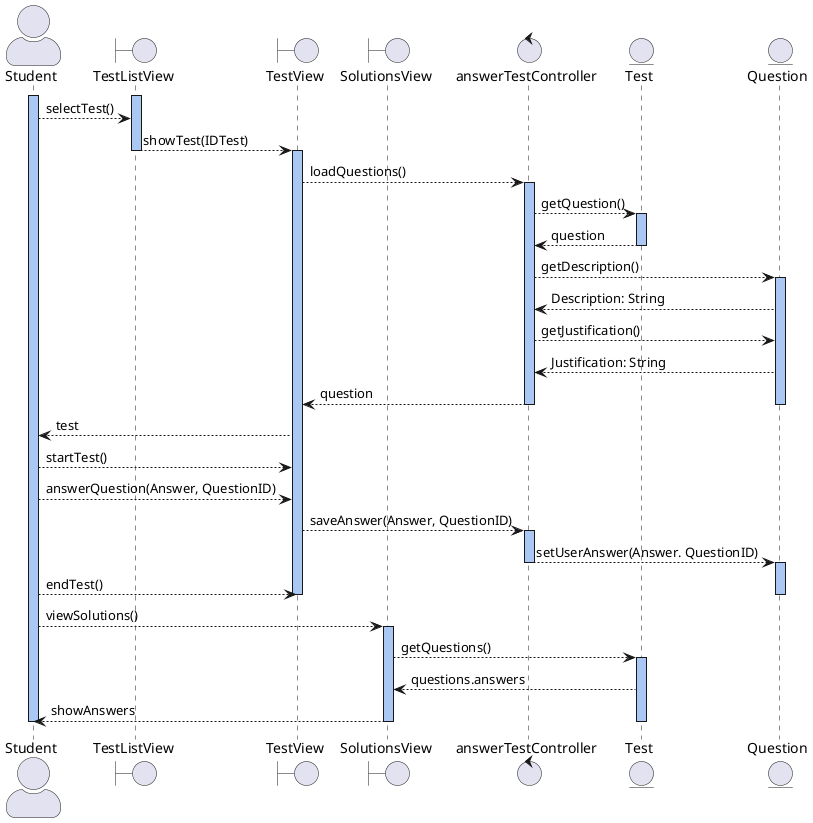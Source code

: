 @startuml sequenceDiagram

skinparam actorStyle awesome

actor Student
boundary TestListView
boundary TestView
boundary SolutionsView
control answerTestController
entity Test
entity Question

activate Student #abc8f5

activate TestListView #abc8f5
Student --> TestListView: selectTest()

TestListView --> TestView: showTest(IDTest)
deactivate TestListView

activate TestView #abc8f5
TestView --> answerTestController: loadQuestions()
activate answerTestController #abc8f5

answerTestController --> Test: getQuestion()
activate Test #abc8f5
Test --> answerTestController: question
deactivate Test

answerTestController --> Question: getDescription()
activate Question #abc8f5
Question --> answerTestController: Description: String
answerTestController --> Question: getJustification()
Question --> answerTestController: Justification: String
answerTestController --> TestView: question
deactivate Question

deactivate answerTestController


TestView --> Student: test
Student --> TestView: startTest()

Student --> TestView: answerQuestion(Answer, QuestionID)
TestView --> answerTestController: saveAnswer(Answer, QuestionID)
activate answerTestController #abc8f5
answerTestController --> Question :setUserAnswer(Answer. QuestionID)
deactivate answerTestController
activate Question #abc8f5

Student --> TestView: endTest()
deactivate TestView
deactivate Question


Student --> SolutionsView: viewSolutions()
activate SolutionsView #abc8f5
SolutionsView --> Test :getQuestions()
activate Test #abc8f5
Test --> SolutionsView :questions.answers
SolutionsView --> Student: showAnswers
deactivate Test
deactivate Student
deactivate SolutionsView

@enduml